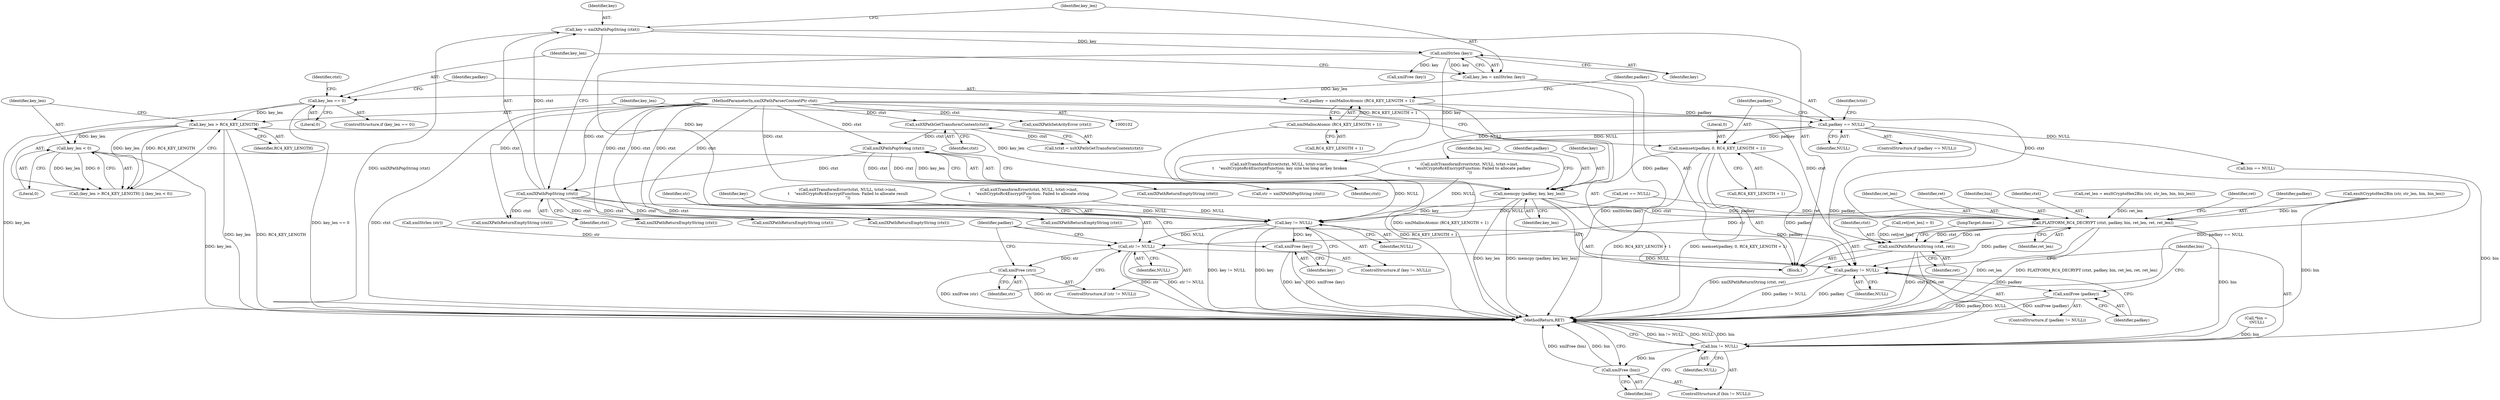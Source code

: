 digraph "0_Chrome_96dbafe288dbe2f0cc45fa3c39daf6d0c37acbab_0@API" {
"1000252" [label="(Call,memcpy (padkey, key, key_len))"];
"1000222" [label="(Call,memset(padkey, 0, RC4_KEY_LENGTH + 1))"];
"1000203" [label="(Call,padkey == NULL)"];
"1000196" [label="(Call,padkey = xmlMallocAtomic (RC4_KEY_LENGTH + 1))"];
"1000198" [label="(Call,xmlMallocAtomic (RC4_KEY_LENGTH + 1))"];
"1000182" [label="(Call,xmlStrlen (key))"];
"1000176" [label="(Call,key = xmlXPathPopString (ctxt))"];
"1000178" [label="(Call,xmlXPathPopString (ctxt))"];
"1000160" [label="(Call,xmlXPathPopString (ctxt))"];
"1000156" [label="(Call,xsltXPathGetTransformContext(ctxt))"];
"1000103" [label="(MethodParameterIn,xmlXPathParserContextPtr ctxt)"];
"1000230" [label="(Call,key_len > RC4_KEY_LENGTH)"];
"1000185" [label="(Call,key_len == 0)"];
"1000180" [label="(Call,key_len = xmlStrlen (key))"];
"1000233" [label="(Call,key_len < 0)"];
"1000316" [label="(Call,PLATFORM_RC4_DECRYPT (ctxt, padkey, bin, ret_len, ret, ret_len))"];
"1000328" [label="(Call,xmlXPathReturnString (ctxt, ret))"];
"1000345" [label="(Call,padkey != NULL)"];
"1000348" [label="(Call,xmlFree (padkey))"];
"1000351" [label="(Call,bin != NULL)"];
"1000354" [label="(Call,xmlFree (bin))"];
"1000333" [label="(Call,key != NULL)"];
"1000336" [label="(Call,xmlFree (key))"];
"1000339" [label="(Call,str != NULL)"];
"1000342" [label="(Call,xmlFree (str))"];
"1000224" [label="(Literal,0)"];
"1000204" [label="(Identifier,padkey)"];
"1000283" [label="(Call,ret_len = exsltCryptoHex2Bin (str, str_len, bin, bin_len))"];
"1000177" [label="(Identifier,key)"];
"1000252" [label="(Call,memcpy (padkey, key, key_len))"];
"1000203" [label="(Call,padkey == NULL)"];
"1000264" [label="(Call,bin == NULL)"];
"1000257" [label="(Identifier,bin_len)"];
"1000335" [label="(Identifier,NULL)"];
"1000187" [label="(Literal,0)"];
"1000183" [label="(Identifier,key)"];
"1000233" [label="(Call,key_len < 0)"];
"1000301" [label="(Call,xsltTransformError(tctxt, NULL, tctxt->inst,\n\t    \"exsltCryptoRc4EncryptFunction: Failed to allocate result\n\"))"];
"1000135" [label="(Call,*bin =\n \tNULL)"];
"1000332" [label="(ControlStructure,if (key != NULL))"];
"1000180" [label="(Call,key_len = xmlStrlen (key))"];
"1000297" [label="(Call,ret == NULL)"];
"1000268" [label="(Call,xsltTransformError(tctxt, NULL, tctxt->inst,\n\t    \"exsltCryptoRc4EncryptFunction: Failed to allocate string\n\"))"];
"1000325" [label="(Identifier,ret)"];
"1000225" [label="(Call,RC4_KEY_LENGTH + 1)"];
"1000355" [label="(Identifier,bin)"];
"1000179" [label="(Identifier,ctxt)"];
"1000322" [label="(Identifier,ret_len)"];
"1000181" [label="(Identifier,key_len)"];
"1000222" [label="(Call,memset(padkey, 0, RC4_KEY_LENGTH + 1))"];
"1000316" [label="(Call,PLATFORM_RC4_DECRYPT (ctxt, padkey, bin, ret_len, ret, ret_len))"];
"1000339" [label="(Call,str != NULL)"];
"1000185" [label="(Call,key_len == 0)"];
"1000199" [label="(Call,RC4_KEY_LENGTH + 1)"];
"1000330" [label="(Identifier,ret)"];
"1000336" [label="(Call,xmlFree (key))"];
"1000329" [label="(Identifier,ctxt)"];
"1000253" [label="(Identifier,padkey)"];
"1000333" [label="(Call,key != NULL)"];
"1000230" [label="(Call,key_len > RC4_KEY_LENGTH)"];
"1000198" [label="(Call,xmlMallocAtomic (RC4_KEY_LENGTH + 1))"];
"1000191" [label="(Call,xmlFree (key))"];
"1000105" [label="(Block,)"];
"1000157" [label="(Identifier,ctxt)"];
"1000341" [label="(Identifier,NULL)"];
"1000229" [label="(Call,(key_len > RC4_KEY_LENGTH) || (key_len < 0))"];
"1000345" [label="(Call,padkey != NULL)"];
"1000189" [label="(Call,xmlXPathReturnEmptyString (ctxt))"];
"1000235" [label="(Literal,0)"];
"1000323" [label="(Call,ret[ret_len] = 0)"];
"1000352" [label="(Identifier,bin)"];
"1000350" [label="(ControlStructure,if (bin != NULL))"];
"1000232" [label="(Identifier,RC4_KEY_LENGTH)"];
"1000154" [label="(Call,tctxt = xsltXPathGetTransformContext(ctxt))"];
"1000334" [label="(Identifier,key)"];
"1000151" [label="(Call,xmlXPathSetArityError (ctxt))"];
"1000190" [label="(Identifier,ctxt)"];
"1000161" [label="(Identifier,ctxt)"];
"1000254" [label="(Identifier,key)"];
"1000285" [label="(Call,exsltCryptoHex2Bin (str, str_len, bin, bin_len))"];
"1000186" [label="(Identifier,key_len)"];
"1000184" [label="(ControlStructure,if (key_len == 0))"];
"1000343" [label="(Identifier,str)"];
"1000342" [label="(Call,xmlFree (str))"];
"1000337" [label="(Identifier,key)"];
"1000344" [label="(ControlStructure,if (padkey != NULL))"];
"1000234" [label="(Identifier,key_len)"];
"1000197" [label="(Identifier,padkey)"];
"1000318" [label="(Identifier,padkey)"];
"1000176" [label="(Call,key = xmlXPathPopString (ctxt))"];
"1000351" [label="(Call,bin != NULL)"];
"1000158" [label="(Call,str = xmlXPathPopString (ctxt))"];
"1000196" [label="(Call,padkey = xmlMallocAtomic (RC4_KEY_LENGTH + 1))"];
"1000346" [label="(Identifier,padkey)"];
"1000349" [label="(Identifier,padkey)"];
"1000223" [label="(Identifier,padkey)"];
"1000207" [label="(Call,xsltTransformError(tctxt, NULL, tctxt->inst,\n\t    \"exsltCryptoRc4EncryptFunction: Failed to allocate padkey\n\"))"];
"1000347" [label="(Identifier,NULL)"];
"1000320" [label="(Identifier,ret_len)"];
"1000255" [label="(Identifier,key_len)"];
"1000338" [label="(ControlStructure,if (str != NULL))"];
"1000156" [label="(Call,xsltXPathGetTransformContext(ctxt))"];
"1000280" [label="(Call,xmlXPathReturnEmptyString (ctxt))"];
"1000348" [label="(Call,xmlFree (padkey))"];
"1000321" [label="(Identifier,ret)"];
"1000313" [label="(Call,xmlXPathReturnEmptyString (ctxt))"];
"1000354" [label="(Call,xmlFree (bin))"];
"1000182" [label="(Call,xmlStrlen (key))"];
"1000164" [label="(Call,xmlStrlen (str))"];
"1000219" [label="(Call,xmlXPathReturnEmptyString (ctxt))"];
"1000171" [label="(Call,xmlXPathReturnEmptyString (ctxt))"];
"1000178" [label="(Call,xmlXPathPopString (ctxt))"];
"1000205" [label="(Identifier,NULL)"];
"1000328" [label="(Call,xmlXPathReturnString (ctxt, ret))"];
"1000249" [label="(Call,xmlXPathReturnEmptyString (ctxt))"];
"1000103" [label="(MethodParameterIn,xmlXPathParserContextPtr ctxt)"];
"1000356" [label="(MethodReturn,RET)"];
"1000231" [label="(Identifier,key_len)"];
"1000237" [label="(Call,xsltTransformError(tctxt, NULL, tctxt->inst,\n \t    \"exsltCryptoRc4EncryptFunction: key size too long or key broken\n\"))"];
"1000319" [label="(Identifier,bin)"];
"1000331" [label="(JumpTarget,done:)"];
"1000340" [label="(Identifier,str)"];
"1000317" [label="(Identifier,ctxt)"];
"1000208" [label="(Identifier,tctxt)"];
"1000160" [label="(Call,xmlXPathPopString (ctxt))"];
"1000353" [label="(Identifier,NULL)"];
"1000202" [label="(ControlStructure,if (padkey == NULL))"];
"1000252" -> "1000105"  [label="AST: "];
"1000252" -> "1000255"  [label="CFG: "];
"1000253" -> "1000252"  [label="AST: "];
"1000254" -> "1000252"  [label="AST: "];
"1000255" -> "1000252"  [label="AST: "];
"1000257" -> "1000252"  [label="CFG: "];
"1000252" -> "1000356"  [label="DDG: key_len"];
"1000252" -> "1000356"  [label="DDG: memcpy (padkey, key, key_len)"];
"1000222" -> "1000252"  [label="DDG: padkey"];
"1000182" -> "1000252"  [label="DDG: key"];
"1000230" -> "1000252"  [label="DDG: key_len"];
"1000233" -> "1000252"  [label="DDG: key_len"];
"1000252" -> "1000316"  [label="DDG: padkey"];
"1000252" -> "1000333"  [label="DDG: key"];
"1000252" -> "1000345"  [label="DDG: padkey"];
"1000222" -> "1000105"  [label="AST: "];
"1000222" -> "1000225"  [label="CFG: "];
"1000223" -> "1000222"  [label="AST: "];
"1000224" -> "1000222"  [label="AST: "];
"1000225" -> "1000222"  [label="AST: "];
"1000231" -> "1000222"  [label="CFG: "];
"1000222" -> "1000356"  [label="DDG: RC4_KEY_LENGTH + 1"];
"1000222" -> "1000356"  [label="DDG: memset(padkey, 0, RC4_KEY_LENGTH + 1)"];
"1000203" -> "1000222"  [label="DDG: padkey"];
"1000222" -> "1000345"  [label="DDG: padkey"];
"1000203" -> "1000202"  [label="AST: "];
"1000203" -> "1000205"  [label="CFG: "];
"1000204" -> "1000203"  [label="AST: "];
"1000205" -> "1000203"  [label="AST: "];
"1000208" -> "1000203"  [label="CFG: "];
"1000223" -> "1000203"  [label="CFG: "];
"1000203" -> "1000356"  [label="DDG: padkey == NULL"];
"1000196" -> "1000203"  [label="DDG: padkey"];
"1000203" -> "1000207"  [label="DDG: NULL"];
"1000203" -> "1000237"  [label="DDG: NULL"];
"1000203" -> "1000264"  [label="DDG: NULL"];
"1000203" -> "1000345"  [label="DDG: padkey"];
"1000196" -> "1000105"  [label="AST: "];
"1000196" -> "1000198"  [label="CFG: "];
"1000197" -> "1000196"  [label="AST: "];
"1000198" -> "1000196"  [label="AST: "];
"1000204" -> "1000196"  [label="CFG: "];
"1000196" -> "1000356"  [label="DDG: xmlMallocAtomic (RC4_KEY_LENGTH + 1)"];
"1000198" -> "1000196"  [label="DDG: RC4_KEY_LENGTH + 1"];
"1000198" -> "1000199"  [label="CFG: "];
"1000199" -> "1000198"  [label="AST: "];
"1000198" -> "1000356"  [label="DDG: RC4_KEY_LENGTH + 1"];
"1000182" -> "1000180"  [label="AST: "];
"1000182" -> "1000183"  [label="CFG: "];
"1000183" -> "1000182"  [label="AST: "];
"1000180" -> "1000182"  [label="CFG: "];
"1000182" -> "1000180"  [label="DDG: key"];
"1000176" -> "1000182"  [label="DDG: key"];
"1000182" -> "1000191"  [label="DDG: key"];
"1000182" -> "1000333"  [label="DDG: key"];
"1000176" -> "1000105"  [label="AST: "];
"1000176" -> "1000178"  [label="CFG: "];
"1000177" -> "1000176"  [label="AST: "];
"1000178" -> "1000176"  [label="AST: "];
"1000181" -> "1000176"  [label="CFG: "];
"1000176" -> "1000356"  [label="DDG: xmlXPathPopString (ctxt)"];
"1000178" -> "1000176"  [label="DDG: ctxt"];
"1000178" -> "1000179"  [label="CFG: "];
"1000179" -> "1000178"  [label="AST: "];
"1000160" -> "1000178"  [label="DDG: ctxt"];
"1000103" -> "1000178"  [label="DDG: ctxt"];
"1000178" -> "1000189"  [label="DDG: ctxt"];
"1000178" -> "1000219"  [label="DDG: ctxt"];
"1000178" -> "1000249"  [label="DDG: ctxt"];
"1000178" -> "1000280"  [label="DDG: ctxt"];
"1000178" -> "1000313"  [label="DDG: ctxt"];
"1000178" -> "1000316"  [label="DDG: ctxt"];
"1000160" -> "1000158"  [label="AST: "];
"1000160" -> "1000161"  [label="CFG: "];
"1000161" -> "1000160"  [label="AST: "];
"1000158" -> "1000160"  [label="CFG: "];
"1000160" -> "1000158"  [label="DDG: ctxt"];
"1000156" -> "1000160"  [label="DDG: ctxt"];
"1000103" -> "1000160"  [label="DDG: ctxt"];
"1000160" -> "1000171"  [label="DDG: ctxt"];
"1000156" -> "1000154"  [label="AST: "];
"1000156" -> "1000157"  [label="CFG: "];
"1000157" -> "1000156"  [label="AST: "];
"1000154" -> "1000156"  [label="CFG: "];
"1000156" -> "1000154"  [label="DDG: ctxt"];
"1000103" -> "1000156"  [label="DDG: ctxt"];
"1000103" -> "1000102"  [label="AST: "];
"1000103" -> "1000356"  [label="DDG: ctxt"];
"1000103" -> "1000151"  [label="DDG: ctxt"];
"1000103" -> "1000171"  [label="DDG: ctxt"];
"1000103" -> "1000189"  [label="DDG: ctxt"];
"1000103" -> "1000219"  [label="DDG: ctxt"];
"1000103" -> "1000249"  [label="DDG: ctxt"];
"1000103" -> "1000280"  [label="DDG: ctxt"];
"1000103" -> "1000313"  [label="DDG: ctxt"];
"1000103" -> "1000316"  [label="DDG: ctxt"];
"1000103" -> "1000328"  [label="DDG: ctxt"];
"1000230" -> "1000229"  [label="AST: "];
"1000230" -> "1000232"  [label="CFG: "];
"1000231" -> "1000230"  [label="AST: "];
"1000232" -> "1000230"  [label="AST: "];
"1000234" -> "1000230"  [label="CFG: "];
"1000229" -> "1000230"  [label="CFG: "];
"1000230" -> "1000356"  [label="DDG: key_len"];
"1000230" -> "1000356"  [label="DDG: RC4_KEY_LENGTH"];
"1000230" -> "1000229"  [label="DDG: key_len"];
"1000230" -> "1000229"  [label="DDG: RC4_KEY_LENGTH"];
"1000185" -> "1000230"  [label="DDG: key_len"];
"1000230" -> "1000233"  [label="DDG: key_len"];
"1000185" -> "1000184"  [label="AST: "];
"1000185" -> "1000187"  [label="CFG: "];
"1000186" -> "1000185"  [label="AST: "];
"1000187" -> "1000185"  [label="AST: "];
"1000190" -> "1000185"  [label="CFG: "];
"1000197" -> "1000185"  [label="CFG: "];
"1000185" -> "1000356"  [label="DDG: key_len"];
"1000185" -> "1000356"  [label="DDG: key_len == 0"];
"1000180" -> "1000185"  [label="DDG: key_len"];
"1000180" -> "1000105"  [label="AST: "];
"1000181" -> "1000180"  [label="AST: "];
"1000186" -> "1000180"  [label="CFG: "];
"1000180" -> "1000356"  [label="DDG: xmlStrlen (key)"];
"1000233" -> "1000229"  [label="AST: "];
"1000233" -> "1000235"  [label="CFG: "];
"1000234" -> "1000233"  [label="AST: "];
"1000235" -> "1000233"  [label="AST: "];
"1000229" -> "1000233"  [label="CFG: "];
"1000233" -> "1000356"  [label="DDG: key_len"];
"1000233" -> "1000229"  [label="DDG: key_len"];
"1000233" -> "1000229"  [label="DDG: 0"];
"1000316" -> "1000105"  [label="AST: "];
"1000316" -> "1000322"  [label="CFG: "];
"1000317" -> "1000316"  [label="AST: "];
"1000318" -> "1000316"  [label="AST: "];
"1000319" -> "1000316"  [label="AST: "];
"1000320" -> "1000316"  [label="AST: "];
"1000321" -> "1000316"  [label="AST: "];
"1000322" -> "1000316"  [label="AST: "];
"1000325" -> "1000316"  [label="CFG: "];
"1000316" -> "1000356"  [label="DDG: PLATFORM_RC4_DECRYPT (ctxt, padkey, bin, ret_len, ret, ret_len)"];
"1000316" -> "1000356"  [label="DDG: ret_len"];
"1000285" -> "1000316"  [label="DDG: bin"];
"1000283" -> "1000316"  [label="DDG: ret_len"];
"1000297" -> "1000316"  [label="DDG: ret"];
"1000316" -> "1000328"  [label="DDG: ctxt"];
"1000316" -> "1000328"  [label="DDG: ret"];
"1000316" -> "1000345"  [label="DDG: padkey"];
"1000316" -> "1000351"  [label="DDG: bin"];
"1000328" -> "1000105"  [label="AST: "];
"1000328" -> "1000330"  [label="CFG: "];
"1000329" -> "1000328"  [label="AST: "];
"1000330" -> "1000328"  [label="AST: "];
"1000331" -> "1000328"  [label="CFG: "];
"1000328" -> "1000356"  [label="DDG: xmlXPathReturnString (ctxt, ret)"];
"1000328" -> "1000356"  [label="DDG: ctxt"];
"1000328" -> "1000356"  [label="DDG: ret"];
"1000323" -> "1000328"  [label="DDG: ret[ret_len]"];
"1000345" -> "1000344"  [label="AST: "];
"1000345" -> "1000347"  [label="CFG: "];
"1000346" -> "1000345"  [label="AST: "];
"1000347" -> "1000345"  [label="AST: "];
"1000349" -> "1000345"  [label="CFG: "];
"1000352" -> "1000345"  [label="CFG: "];
"1000345" -> "1000356"  [label="DDG: padkey"];
"1000345" -> "1000356"  [label="DDG: padkey != NULL"];
"1000339" -> "1000345"  [label="DDG: NULL"];
"1000345" -> "1000348"  [label="DDG: padkey"];
"1000345" -> "1000351"  [label="DDG: NULL"];
"1000348" -> "1000344"  [label="AST: "];
"1000348" -> "1000349"  [label="CFG: "];
"1000349" -> "1000348"  [label="AST: "];
"1000352" -> "1000348"  [label="CFG: "];
"1000348" -> "1000356"  [label="DDG: padkey"];
"1000348" -> "1000356"  [label="DDG: xmlFree (padkey)"];
"1000351" -> "1000350"  [label="AST: "];
"1000351" -> "1000353"  [label="CFG: "];
"1000352" -> "1000351"  [label="AST: "];
"1000353" -> "1000351"  [label="AST: "];
"1000355" -> "1000351"  [label="CFG: "];
"1000356" -> "1000351"  [label="CFG: "];
"1000351" -> "1000356"  [label="DDG: bin != NULL"];
"1000351" -> "1000356"  [label="DDG: NULL"];
"1000351" -> "1000356"  [label="DDG: bin"];
"1000264" -> "1000351"  [label="DDG: bin"];
"1000135" -> "1000351"  [label="DDG: bin"];
"1000285" -> "1000351"  [label="DDG: bin"];
"1000351" -> "1000354"  [label="DDG: bin"];
"1000354" -> "1000350"  [label="AST: "];
"1000354" -> "1000355"  [label="CFG: "];
"1000355" -> "1000354"  [label="AST: "];
"1000356" -> "1000354"  [label="CFG: "];
"1000354" -> "1000356"  [label="DDG: xmlFree (bin)"];
"1000354" -> "1000356"  [label="DDG: bin"];
"1000333" -> "1000332"  [label="AST: "];
"1000333" -> "1000335"  [label="CFG: "];
"1000334" -> "1000333"  [label="AST: "];
"1000335" -> "1000333"  [label="AST: "];
"1000337" -> "1000333"  [label="CFG: "];
"1000340" -> "1000333"  [label="CFG: "];
"1000333" -> "1000356"  [label="DDG: key"];
"1000333" -> "1000356"  [label="DDG: key != NULL"];
"1000207" -> "1000333"  [label="DDG: NULL"];
"1000237" -> "1000333"  [label="DDG: NULL"];
"1000301" -> "1000333"  [label="DDG: NULL"];
"1000297" -> "1000333"  [label="DDG: NULL"];
"1000268" -> "1000333"  [label="DDG: NULL"];
"1000333" -> "1000336"  [label="DDG: key"];
"1000333" -> "1000339"  [label="DDG: NULL"];
"1000336" -> "1000332"  [label="AST: "];
"1000336" -> "1000337"  [label="CFG: "];
"1000337" -> "1000336"  [label="AST: "];
"1000340" -> "1000336"  [label="CFG: "];
"1000336" -> "1000356"  [label="DDG: xmlFree (key)"];
"1000336" -> "1000356"  [label="DDG: key"];
"1000339" -> "1000338"  [label="AST: "];
"1000339" -> "1000341"  [label="CFG: "];
"1000340" -> "1000339"  [label="AST: "];
"1000341" -> "1000339"  [label="AST: "];
"1000343" -> "1000339"  [label="CFG: "];
"1000346" -> "1000339"  [label="CFG: "];
"1000339" -> "1000356"  [label="DDG: str != NULL"];
"1000339" -> "1000356"  [label="DDG: str"];
"1000285" -> "1000339"  [label="DDG: str"];
"1000164" -> "1000339"  [label="DDG: str"];
"1000339" -> "1000342"  [label="DDG: str"];
"1000342" -> "1000338"  [label="AST: "];
"1000342" -> "1000343"  [label="CFG: "];
"1000343" -> "1000342"  [label="AST: "];
"1000346" -> "1000342"  [label="CFG: "];
"1000342" -> "1000356"  [label="DDG: str"];
"1000342" -> "1000356"  [label="DDG: xmlFree (str)"];
}
